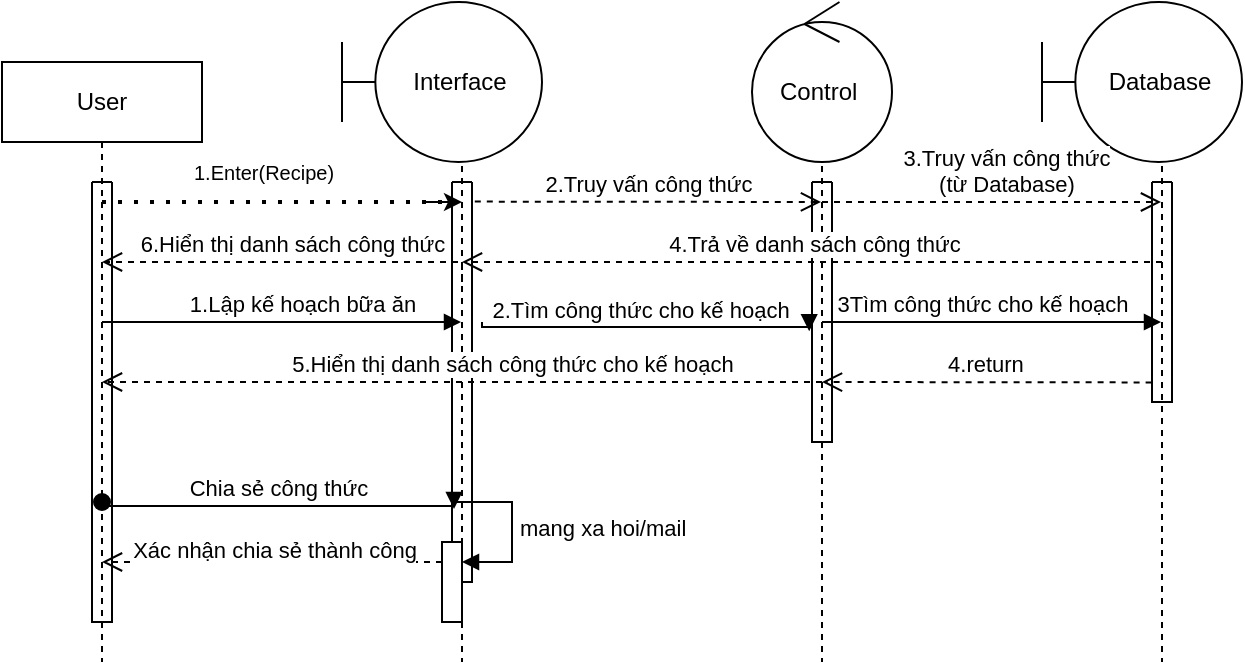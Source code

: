 <mxfile version="21.3.8" type="github">
  <diagram name="Page-1" id="2YBvvXClWsGukQMizWep">
    <mxGraphModel dx="922" dy="621" grid="1" gridSize="10" guides="1" tooltips="1" connect="1" arrows="1" fold="1" page="1" pageScale="1" pageWidth="850" pageHeight="1100" math="0" shadow="0">
      <root>
        <mxCell id="0" />
        <mxCell id="1" parent="0" />
        <mxCell id="aM9ryv3xv72pqoxQDRHE-1" value="User" style="shape=umlLifeline;perimeter=lifelinePerimeter;whiteSpace=wrap;html=1;container=0;dropTarget=0;collapsible=0;recursiveResize=0;outlineConnect=0;portConstraint=eastwest;newEdgeStyle={&quot;edgeStyle&quot;:&quot;elbowEdgeStyle&quot;,&quot;elbow&quot;:&quot;vertical&quot;,&quot;curved&quot;:0,&quot;rounded&quot;:0};" parent="1" vertex="1">
          <mxGeometry x="40" y="40" width="100" height="300" as="geometry" />
        </mxCell>
        <mxCell id="jNAA0bETZX-LUmCjjA7m-2" value="" style="endArrow=none;dashed=1;html=1;dashPattern=1 3;strokeWidth=2;rounded=0;" parent="1" source="aM9ryv3xv72pqoxQDRHE-1" edge="1">
          <mxGeometry width="50" height="50" relative="1" as="geometry">
            <mxPoint x="130" y="180" as="sourcePoint" />
            <mxPoint x="269.5" y="110" as="targetPoint" />
            <Array as="points">
              <mxPoint x="180" y="110" />
            </Array>
          </mxGeometry>
        </mxCell>
        <mxCell id="jNAA0bETZX-LUmCjjA7m-3" value="" style="endArrow=classic;html=1;rounded=0;" parent="1" edge="1">
          <mxGeometry width="50" height="50" relative="1" as="geometry">
            <mxPoint x="250" y="110" as="sourcePoint" />
            <mxPoint x="270" y="110" as="targetPoint" />
          </mxGeometry>
        </mxCell>
        <mxCell id="jNAA0bETZX-LUmCjjA7m-6" value="&lt;font style=&quot;font-size: 10px;&quot;&gt;1.Enter(Recipe)&lt;/font&gt;" style="text;strokeColor=none;fillColor=none;align=left;verticalAlign=middle;spacingLeft=4;spacingRight=4;overflow=hidden;points=[[0,0.5],[1,0.5]];portConstraint=eastwest;rotatable=0;whiteSpace=wrap;html=1;" parent="1" vertex="1">
          <mxGeometry x="130" y="80" width="100" height="30" as="geometry" />
        </mxCell>
        <mxCell id="jNAA0bETZX-LUmCjjA7m-8" value="" style="swimlane;startSize=0;" parent="1" vertex="1">
          <mxGeometry x="265" y="100" width="10" height="200" as="geometry" />
        </mxCell>
        <mxCell id="jNAA0bETZX-LUmCjjA7m-15" value="" style="shape=umlLifeline;perimeter=lifelinePerimeter;whiteSpace=wrap;html=1;container=1;dropTarget=0;collapsible=0;recursiveResize=0;outlineConnect=0;portConstraint=eastwest;newEdgeStyle={&quot;edgeStyle&quot;:&quot;elbowEdgeStyle&quot;,&quot;elbow&quot;:&quot;vertical&quot;,&quot;curved&quot;:0,&quot;rounded&quot;:0};participant=umlControl;" parent="1" vertex="1">
          <mxGeometry x="430" y="40" width="40" height="300" as="geometry" />
        </mxCell>
        <mxCell id="jNAA0bETZX-LUmCjjA7m-16" value="Control&amp;nbsp;" style="ellipse;shape=umlControl;whiteSpace=wrap;html=1;" parent="1" vertex="1">
          <mxGeometry x="415" y="10" width="70" height="80" as="geometry" />
        </mxCell>
        <mxCell id="jNAA0bETZX-LUmCjjA7m-20" value="2.Truy vấn công thức" style="html=1;verticalAlign=bottom;endArrow=open;dashed=1;endSize=8;edgeStyle=elbowEdgeStyle;elbow=vertical;curved=0;rounded=0;exitX=1.14;exitY=0.049;exitDx=0;exitDy=0;exitPerimeter=0;" parent="1" source="jNAA0bETZX-LUmCjjA7m-8" target="jNAA0bETZX-LUmCjjA7m-15" edge="1">
          <mxGeometry x="0.004" relative="1" as="geometry">
            <mxPoint x="400" y="120" as="sourcePoint" />
            <mxPoint x="330" y="120" as="targetPoint" />
            <mxPoint as="offset" />
          </mxGeometry>
        </mxCell>
        <mxCell id="jNAA0bETZX-LUmCjjA7m-21" value="" style="shape=umlLifeline;perimeter=lifelinePerimeter;whiteSpace=wrap;html=1;container=1;dropTarget=0;collapsible=0;recursiveResize=0;outlineConnect=0;portConstraint=eastwest;newEdgeStyle={&quot;edgeStyle&quot;:&quot;elbowEdgeStyle&quot;,&quot;elbow&quot;:&quot;vertical&quot;,&quot;curved&quot;:0,&quot;rounded&quot;:0};participant=umlEntity;" parent="1" vertex="1">
          <mxGeometry x="600" y="40" width="40" height="300" as="geometry" />
        </mxCell>
        <mxCell id="jNAA0bETZX-LUmCjjA7m-23" value="Database" style="shape=umlBoundary;whiteSpace=wrap;html=1;" parent="1" vertex="1">
          <mxGeometry x="560" y="10" width="100" height="80" as="geometry" />
        </mxCell>
        <mxCell id="jNAA0bETZX-LUmCjjA7m-25" value="" style="shape=umlLifeline;perimeter=lifelinePerimeter;whiteSpace=wrap;html=1;container=1;dropTarget=0;collapsible=0;recursiveResize=0;outlineConnect=0;portConstraint=eastwest;newEdgeStyle={&quot;edgeStyle&quot;:&quot;elbowEdgeStyle&quot;,&quot;elbow&quot;:&quot;vertical&quot;,&quot;curved&quot;:0,&quot;rounded&quot;:0};participant=umlBoundary;" parent="1" vertex="1">
          <mxGeometry x="245" y="40" width="50" height="300" as="geometry" />
        </mxCell>
        <mxCell id="hxncDDFn0hjcI0O8DIj3-12" value="" style="html=1;points=[];perimeter=orthogonalPerimeter;outlineConnect=0;targetShapes=umlLifeline;portConstraint=eastwest;newEdgeStyle={&quot;edgeStyle&quot;:&quot;elbowEdgeStyle&quot;,&quot;elbow&quot;:&quot;vertical&quot;,&quot;curved&quot;:0,&quot;rounded&quot;:0};" vertex="1" parent="jNAA0bETZX-LUmCjjA7m-25">
          <mxGeometry x="15" y="240" width="10" height="40" as="geometry" />
        </mxCell>
        <mxCell id="hxncDDFn0hjcI0O8DIj3-13" value="mang xa hoi/mail" style="html=1;align=left;spacingLeft=2;endArrow=block;rounded=0;edgeStyle=orthogonalEdgeStyle;curved=0;rounded=0;" edge="1" target="hxncDDFn0hjcI0O8DIj3-12" parent="jNAA0bETZX-LUmCjjA7m-25">
          <mxGeometry relative="1" as="geometry">
            <mxPoint x="20" y="220" as="sourcePoint" />
            <Array as="points">
              <mxPoint x="50" y="250" />
            </Array>
          </mxGeometry>
        </mxCell>
        <mxCell id="jNAA0bETZX-LUmCjjA7m-26" value="Interface" style="shape=umlBoundary;whiteSpace=wrap;html=1;" parent="1" vertex="1">
          <mxGeometry x="210" y="10" width="100" height="80" as="geometry" />
        </mxCell>
        <mxCell id="jNAA0bETZX-LUmCjjA7m-27" value="3.Truy vấn công thức&lt;br&gt;(từ Database)" style="html=1;verticalAlign=bottom;endArrow=open;dashed=1;endSize=8;edgeStyle=elbowEdgeStyle;elbow=vertical;curved=0;rounded=0;" parent="1" source="jNAA0bETZX-LUmCjjA7m-15" target="jNAA0bETZX-LUmCjjA7m-21" edge="1">
          <mxGeometry x="0.065" relative="1" as="geometry">
            <mxPoint x="580" y="110" as="sourcePoint" />
            <mxPoint x="500" y="110" as="targetPoint" />
            <Array as="points">
              <mxPoint x="540" y="110" />
            </Array>
            <mxPoint x="1" as="offset" />
          </mxGeometry>
        </mxCell>
        <mxCell id="jNAA0bETZX-LUmCjjA7m-28" value="" style="swimlane;startSize=0;" parent="1" vertex="1">
          <mxGeometry x="445" y="100" width="10" height="130" as="geometry" />
        </mxCell>
        <mxCell id="jNAA0bETZX-LUmCjjA7m-29" value="" style="swimlane;startSize=0;" parent="1" vertex="1">
          <mxGeometry x="615" y="100" width="10" height="110" as="geometry" />
        </mxCell>
        <mxCell id="jNAA0bETZX-LUmCjjA7m-30" value="4.Trả về danh sách công thức" style="html=1;verticalAlign=bottom;endArrow=open;dashed=1;endSize=8;edgeStyle=elbowEdgeStyle;elbow=vertical;curved=0;rounded=0;entryX=0.5;entryY=0.333;entryDx=0;entryDy=0;entryPerimeter=0;" parent="1" target="jNAA0bETZX-LUmCjjA7m-25" edge="1">
          <mxGeometry relative="1" as="geometry">
            <mxPoint x="620" y="140" as="sourcePoint" />
            <mxPoint x="540" y="140" as="targetPoint" />
            <mxPoint x="1" as="offset" />
          </mxGeometry>
        </mxCell>
        <mxCell id="jNAA0bETZX-LUmCjjA7m-31" value="" style="swimlane;startSize=0;" parent="1" vertex="1">
          <mxGeometry x="85" y="100" width="10" height="220" as="geometry" />
        </mxCell>
        <mxCell id="jNAA0bETZX-LUmCjjA7m-32" value="6.Hiển thị danh sách công thức" style="html=1;verticalAlign=bottom;endArrow=open;dashed=1;endSize=8;edgeStyle=elbowEdgeStyle;elbow=vertical;curved=0;rounded=0;" parent="1" target="aM9ryv3xv72pqoxQDRHE-1" edge="1">
          <mxGeometry relative="1" as="geometry">
            <mxPoint x="270" y="150" as="sourcePoint" />
            <mxPoint x="190" y="150" as="targetPoint" />
            <Array as="points">
              <mxPoint x="130" y="140" />
            </Array>
          </mxGeometry>
        </mxCell>
        <mxCell id="hxncDDFn0hjcI0O8DIj3-3" value="1.Lập kế hoạch bữa ăn" style="html=1;verticalAlign=bottom;endArrow=block;edgeStyle=elbowEdgeStyle;elbow=vertical;curved=0;rounded=0;" edge="1" parent="1" target="jNAA0bETZX-LUmCjjA7m-25">
          <mxGeometry x="0.114" width="80" relative="1" as="geometry">
            <mxPoint x="90" y="170" as="sourcePoint" />
            <mxPoint x="170" y="170" as="targetPoint" />
            <mxPoint as="offset" />
          </mxGeometry>
        </mxCell>
        <mxCell id="hxncDDFn0hjcI0O8DIj3-4" value="2.Tìm công thức cho kế hoạch" style="html=1;verticalAlign=bottom;endArrow=block;edgeStyle=elbowEdgeStyle;elbow=vertical;curved=0;rounded=0;entryX=-0.14;entryY=0.574;entryDx=0;entryDy=0;entryPerimeter=0;" edge="1" parent="1" target="jNAA0bETZX-LUmCjjA7m-28">
          <mxGeometry x="-0.037" width="80" relative="1" as="geometry">
            <mxPoint x="280" y="170" as="sourcePoint" />
            <mxPoint x="430" y="168" as="targetPoint" />
            <mxPoint as="offset" />
          </mxGeometry>
        </mxCell>
        <mxCell id="hxncDDFn0hjcI0O8DIj3-7" value="3Tìm công thức cho kế hoạch" style="html=1;verticalAlign=bottom;endArrow=block;edgeStyle=elbowEdgeStyle;elbow=vertical;curved=0;rounded=0;" edge="1" parent="1" target="jNAA0bETZX-LUmCjjA7m-21">
          <mxGeometry x="-0.056" width="80" relative="1" as="geometry">
            <mxPoint x="450" y="170" as="sourcePoint" />
            <mxPoint x="530" y="170" as="targetPoint" />
            <mxPoint as="offset" />
          </mxGeometry>
        </mxCell>
        <mxCell id="hxncDDFn0hjcI0O8DIj3-9" value="4.return&amp;nbsp;" style="html=1;verticalAlign=bottom;endArrow=open;dashed=1;endSize=8;edgeStyle=elbowEdgeStyle;elbow=vertical;curved=0;rounded=0;exitX=-0.02;exitY=0.911;exitDx=0;exitDy=0;exitPerimeter=0;" edge="1" parent="1" source="jNAA0bETZX-LUmCjjA7m-29" target="jNAA0bETZX-LUmCjjA7m-15">
          <mxGeometry x="-0.003" relative="1" as="geometry">
            <mxPoint x="580" y="200" as="sourcePoint" />
            <mxPoint x="490" y="199" as="targetPoint" />
            <mxPoint as="offset" />
          </mxGeometry>
        </mxCell>
        <mxCell id="hxncDDFn0hjcI0O8DIj3-10" value="&lt;div&gt;5.Hiển thị danh sách công thức cho kế hoạch&lt;/div&gt;" style="html=1;verticalAlign=bottom;endArrow=open;dashed=1;endSize=8;edgeStyle=elbowEdgeStyle;elbow=vertical;curved=0;rounded=0;" edge="1" parent="1" target="aM9ryv3xv72pqoxQDRHE-1">
          <mxGeometry x="-0.14" relative="1" as="geometry">
            <mxPoint x="450" y="200" as="sourcePoint" />
            <mxPoint x="370" y="200" as="targetPoint" />
            <mxPoint as="offset" />
          </mxGeometry>
        </mxCell>
        <mxCell id="hxncDDFn0hjcI0O8DIj3-11" value="Chia sẻ công thức" style="html=1;verticalAlign=bottom;startArrow=oval;startFill=1;endArrow=block;startSize=8;edgeStyle=elbowEdgeStyle;elbow=vertical;curved=0;rounded=0;entryX=0.42;entryY=0.745;entryDx=0;entryDy=0;entryPerimeter=0;" edge="1" parent="1" target="jNAA0bETZX-LUmCjjA7m-25">
          <mxGeometry width="60" relative="1" as="geometry">
            <mxPoint x="90" y="260" as="sourcePoint" />
            <mxPoint x="150" y="260" as="targetPoint" />
          </mxGeometry>
        </mxCell>
        <mxCell id="hxncDDFn0hjcI0O8DIj3-14" value="Xác nhận chia sẻ thành công" style="html=1;verticalAlign=bottom;endArrow=open;dashed=1;endSize=8;edgeStyle=elbowEdgeStyle;elbow=vertical;curved=0;rounded=0;" edge="1" parent="1">
          <mxGeometry x="-0.013" y="3" relative="1" as="geometry">
            <mxPoint x="260" y="290" as="sourcePoint" />
            <mxPoint x="90" y="290" as="targetPoint" />
            <mxPoint as="offset" />
          </mxGeometry>
        </mxCell>
      </root>
    </mxGraphModel>
  </diagram>
</mxfile>
